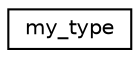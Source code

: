 digraph "Graphical Class Hierarchy"
{
  edge [fontname="Helvetica",fontsize="10",labelfontname="Helvetica",labelfontsize="10"];
  node [fontname="Helvetica",fontsize="10",shape=record];
  rankdir="LR";
  Node1 [label="my_type",height=0.2,width=0.4,color="black", fillcolor="white", style="filled",URL="$structmy__type.html"];
}
